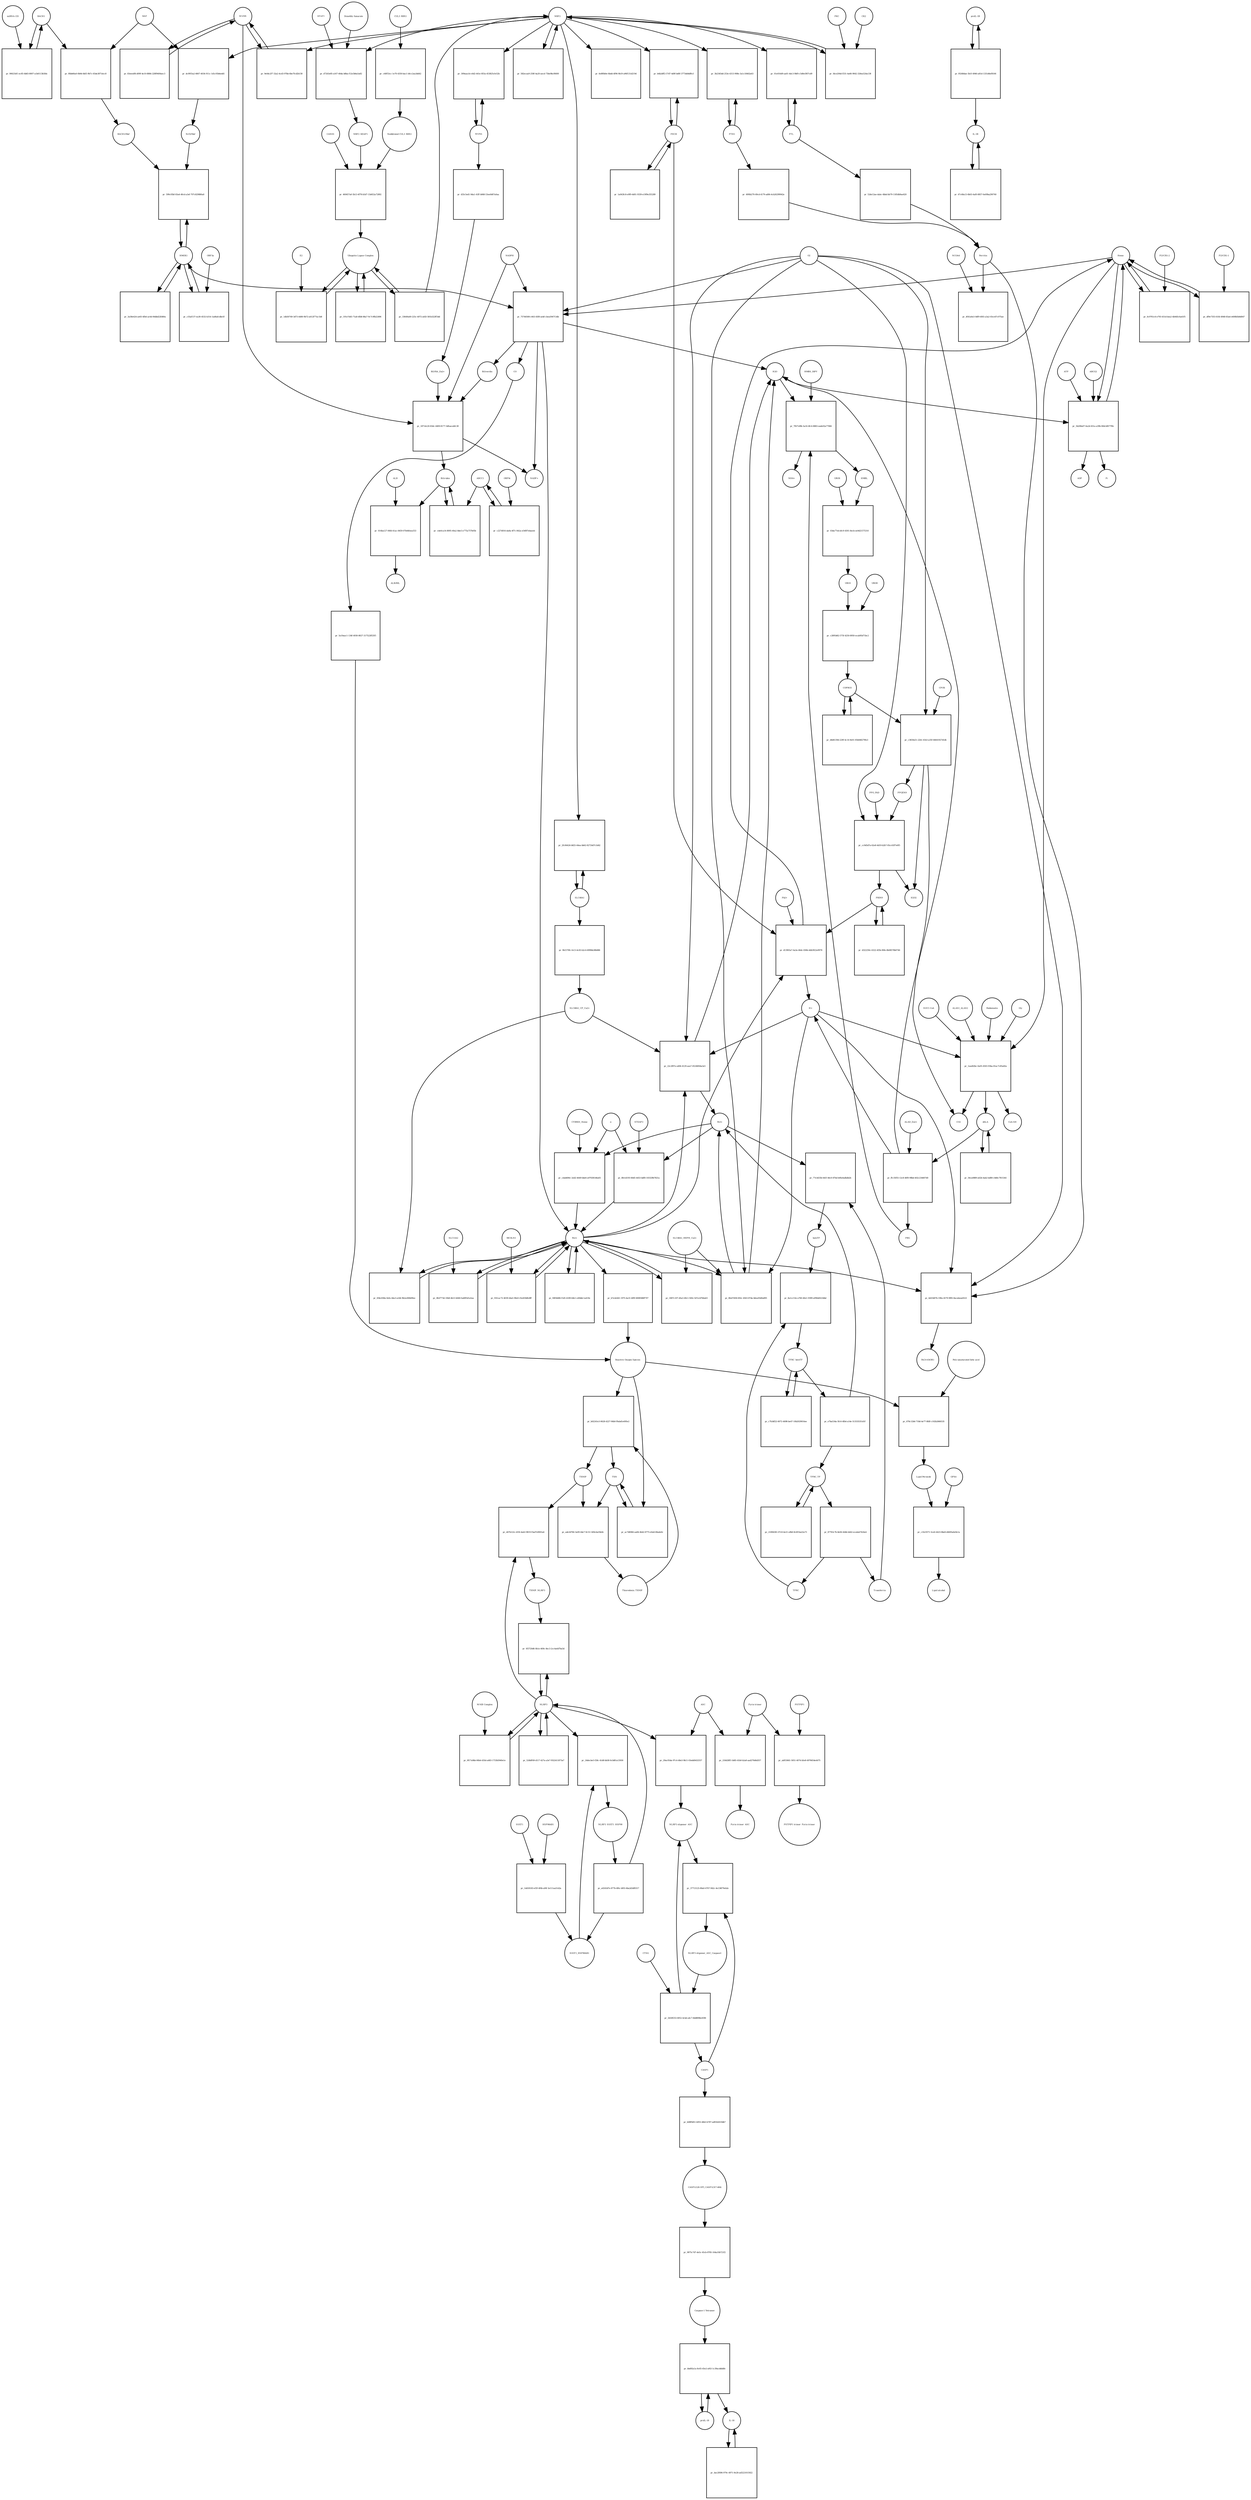 strict digraph  {
Heme [annotation="urn_miriam_obo.chebi_CHEBI%3A30413", bipartite=0, cls="simple chemical", fontsize=4, label=Heme, shape=circle];
"pr_75746508-c663-45f8-aebf-cbea594713db" [annotation="", bipartite=1, cls=process, fontsize=4, label="pr_75746508-c663-45f8-aebf-cbea594713db", shape=square];
Biliverdin [annotation="urn_miriam_obo.chebi_CHEBI%3A17033", bipartite=0, cls="simple chemical", fontsize=4, label=Biliverdin, shape=circle];
HMOX1 [annotation="", bipartite=0, cls=macromolecule, fontsize=4, label=HMOX1, shape=circle];
O2 [annotation="urn_miriam_obo.chebi_CHEBI%3A15379", bipartite=0, cls="simple chemical", fontsize=4, label=O2, shape=circle];
NADPH [annotation="urn_miriam_obo.chebi_CHEBI%3A16474", bipartite=0, cls="simple chemical", fontsize=4, label=NADPH, shape=circle];
H2O [annotation="urn_miriam_obo.chebi_CHEBI%3A15377", bipartite=0, cls="simple chemical", fontsize=4, label=H2O, shape=circle];
"Fe2+" [annotation="urn_miriam_obo.chebi_CHEBI%3A29033", bipartite=0, cls="simple chemical", fontsize=4, label="Fe2+", shape=circle];
"NADP+" [annotation="urn_miriam_obo.chebi_CHEBI%3A18009", bipartite=0, cls="simple chemical", fontsize=4, label="NADP+", shape=circle];
CO [annotation="urn_miriam_obo.chebi_CHEBI%3A17245", bipartite=0, cls="simple chemical", fontsize=4, label=CO, shape=circle];
"pr_0c9761c6-e793-451d-bea2-4b9d5c6a41f5" [annotation="", bipartite=1, cls=process, fontsize=4, label="pr_0c9761c6-e793-451d-bea2-4b9d5c6a41f5", shape=square];
"FLVCR1-2" [annotation=urn_miriam_uniprot_Q9Y5Y0, bipartite=0, cls=macromolecule, fontsize=4, label="FLVCR1-2", shape=circle];
"pr_1871dc20-83dc-4409-8177-5dfaacabfc38" [annotation="", bipartite=1, cls=process, fontsize=4, label="pr_1871dc20-83dc-4409-8177-5dfaacabfc38", shape=square];
Bilirubin [annotation="urn_miriam_obo.chebi_CHEBI%3A16990", bipartite=0, cls="simple chemical", fontsize=4, label=Bilirubin, shape=circle];
BLVRB [annotation=urn_miriam_uniprot_P30043, bipartite=0, cls=macromolecule, fontsize=4, label=BLVRB, shape=circle];
"BLVRA_Zn2+" [annotation="urn_miriam_obo.chebi_CHEBI%3A29805|urn_miriam_uniprot_P53004", bipartite=0, cls=complex, fontsize=4, label="BLVRA_Zn2+", shape=circle];
"pr_cde0ca14-8095-40a2-8de5-e775a757b05b" [annotation="", bipartite=1, cls=process, fontsize=4, label="pr_cde0ca14-8095-40a2-8de5-e775a757b05b", shape=square];
ABCC1 [annotation="", bipartite=0, cls=macromolecule, fontsize=4, label=ABCC1, shape=circle];
"pr_014ba127-06fd-41ac-8459-07b44feea553" [annotation="", bipartite=1, cls=process, fontsize=4, label="pr_014ba127-06fd-41ac-8459-07b44feea553", shape=square];
ALB [annotation=urn_miriam_uniprot_P02768, bipartite=0, cls=macromolecule, fontsize=4, label=ALB, shape=circle];
"ALB/BIL" [annotation="urn_miriam_uniprot_P02768|urn_miriam_obo.chebi_CHEBI%3A16990", bipartite=0, cls=complex, fontsize=4, label="ALB/BIL", shape=circle];
NRF2 [annotation="", bipartite=0, cls=macromolecule, fontsize=4, label=NRF2, shape=circle];
"pr_dc0955a2-6667-4034-911c-1d1c93b4edd1" [annotation="", bipartite=1, cls=process, fontsize=4, label="pr_dc0955a2-6667-4034-911c-1d1c93b4edd1", shape=square];
MAF [annotation=urn_miriam_uniprot_O75444, bipartite=0, cls=macromolecule, fontsize=4, label=MAF, shape=circle];
"Nrf2/Maf" [annotation="", bipartite=0, cls=complex, fontsize=4, label="Nrf2/Maf", shape=circle];
"pr_f6bb66a0-0b9d-4bf3-9b7c-65de3871dcc8" [annotation="", bipartite=1, cls=process, fontsize=4, label="pr_f6bb66a0-0b9d-4bf3-9b7c-65de3871dcc8", shape=square];
BACH1 [annotation=urn_miriam_uniprot_O14867, bipartite=0, cls=macromolecule, fontsize=4, label=BACH1, shape=circle];
"BACH1/Maf" [annotation="", bipartite=0, cls=complex, fontsize=4, label="BACH1/Maf", shape=circle];
"pr_90621bf1-ec85-4b83-8007-a1b0113b5fdc" [annotation="", bipartite=1, cls=process, fontsize=4, label="pr_90621bf1-ec85-4b83-8007-a1b0113b5fdc", shape=square];
"miRNA-155" [annotation=urn_miriam_ncbigene_406947, bipartite=0, cls="nucleic acid feature", fontsize=4, label="miRNA-155", shape=circle];
"pr_599c05bf-83a4-40cd-a3ef-707c829880a8" [annotation="", bipartite=1, cls=process, fontsize=4, label="pr_599c05bf-83a4-40cd-a3ef-707c829880a8", shape=square];
PRIN9 [annotation="urn_miriam_obo.chebi_CHEBI%3A15430", bipartite=0, cls="simple chemical", fontsize=4, label=PRIN9, shape=circle];
"pr_d13903a7-4a3a-46dc-836b-4db3922e9978" [annotation="", bipartite=1, cls=process, fontsize=4, label="pr_d13903a7-4a3a-46dc-836b-4db3922e9978", shape=square];
FECH [annotation=urn_miriam_uniprot_P22830, bipartite=0, cls=macromolecule, fontsize=4, label=FECH, shape=circle];
"Pb2+" [annotation="urn_miriam_obo.chebi_CHEBI%3A27889", bipartite=0, cls="simple chemical", fontsize=4, label="Pb2+", shape=circle];
"H+" [annotation="urn_miriam_obo.chebi_CHEBI%3A15378", bipartite=0, cls="simple chemical", fontsize=4, label="H+", shape=circle];
"SUCC-CoA" [annotation="urn_miriam_obo.chebi_CHEBI%3A57292", bipartite=0, cls="simple chemical", fontsize=4, label="SUCC-CoA", shape=circle];
"pr_1ead42bc-0a05-4503-93ba-81ac7c85a82a" [annotation="", bipartite=1, cls=process, fontsize=4, label="pr_1ead42bc-0a05-4503-93ba-81ac7c85a82a", shape=square];
dALA [annotation="urn_miriam_obo.chebi_CHEBI%3A356416", bipartite=0, cls="simple chemical", fontsize=4, label=dALA, shape=circle];
ALAS1_ALAS2 [annotation="urn_miriam_uniprot_P13196|urn_miriam_uniprot_P22557", bipartite=0, cls=complex, fontsize=4, label=ALAS1_ALAS2, shape=circle];
Panhematin [annotation="urn_miriam_obo.chebi_CHEBI%3A50385", bipartite=0, cls="simple chemical", fontsize=4, label=Panhematin, shape=circle];
Gly [annotation="urn_miriam_obo.chebi_CHEBI%3A57305", bipartite=0, cls="simple chemical", fontsize=4, label=Gly, shape=circle];
"CoA-SH" [annotation="urn_miriam_obo.chebi_CHEBI%3A15346", bipartite=0, cls="simple chemical", fontsize=4, label="CoA-SH", shape=circle];
CO2 [annotation="urn_miriam_obo.chebi_CHEBI%3A16526", bipartite=0, cls="simple chemical", fontsize=4, label=CO2, shape=circle];
"pr_d7243e85-a167-40da-b8ba-f12e3b6a5a82" [annotation="", bipartite=1, cls=process, fontsize=4, label="pr_d7243e85-a167-40da-b8ba-f12e3b6a5a82", shape=square];
KEAP1 [annotation=urn_miriam_uniprot_Q14145, bipartite=0, cls=macromolecule, fontsize=4, label=KEAP1, shape=circle];
NRF2_KEAP1 [annotation="urn_miriam_uniprot_Q14145|urn_miriam_uniprot_Q16236", bipartite=0, cls=complex, fontsize=4, label=NRF2_KEAP1, shape=circle];
"Dimethly fumarate" [annotation="urn_miriam_obo.chebi_CHEBI%3A76004", bipartite=0, cls="simple chemical", fontsize=4, label="Dimethly fumarate", shape=circle];
"Ubiquitin Ligase Complex" [annotation="urn_miriam_uniprot_Q14145|urn_miriam_uniprot_Q15843|urn_miriam_uniprot_Q13618|urn_miriam_uniprot_P62877|urn_miriam_uniprot_Q16236|urn_miriam_uniprot_P0CG48|urn_miriam_pubmed_19940261|urn_miriam_interpro_IPR000608", bipartite=0, cls=complex, fontsize=4, label="Ubiquitin Ligase Complex", shape=circle];
"pr_191e7d45-71a8-4fb8-86a7-9c7c9fb22496" [annotation="", bipartite=1, cls=process, fontsize=4, label="pr_191e7d45-71a8-4fb8-86a7-9c7c9fb22496", shape=square];
"pr_ffc35f55-12c8-40f0-98bd-402c234607d0" [annotation="", bipartite=1, cls=process, fontsize=4, label="pr_ffc35f55-12c8-40f0-98bd-402c234607d0", shape=square];
PBG [annotation="urn_miriam_obo.chebi_CHEBI%3A58126", bipartite=0, cls="simple chemical", fontsize=4, label=PBG, shape=circle];
"ALAD_Zn2+" [annotation="urn_miriam_uniprot_P13716|urn_miriam_obo.chebi_CHEBI%3A29105", bipartite=0, cls=complex, fontsize=4, label="ALAD_Zn2+", shape=circle];
"pr_7fb71d9b-5a16-4fc4-8883-eade02a77066" [annotation="", bipartite=1, cls=process, fontsize=4, label="pr_7fb71d9b-5a16-4fc4-8883-eade02a77066", shape=square];
HMBL [annotation="urn_miriam_obo.chebi_CHEBI%3A57845", bipartite=0, cls="simple chemical", fontsize=4, label=HMBL, shape=circle];
HMBS_DIPY [annotation="urn_miriam_obo.chebi_CHEBI%3A36319|urn_miriam_uniprot_P08397", bipartite=0, cls=complex, fontsize=4, label=HMBS_DIPY, shape=circle];
"NH4+" [annotation="urn_miriam_obo.chebi_CHEBI%3A28938", bipartite=0, cls="simple chemical", fontsize=4, label="NH4+", shape=circle];
"pr_03da77eb-bfc9-4301-8ecb-ee9d21575310" [annotation="", bipartite=1, cls=process, fontsize=4, label="pr_03da77eb-bfc9-4301-8ecb-ee9d21575310", shape=square];
URO3 [annotation="urn_miriam_obo.chebi_CHEBI%3A15437", bipartite=0, cls="simple chemical", fontsize=4, label=URO3, shape=circle];
UROS [annotation=urn_miriam_uniprot_P10746, bipartite=0, cls=macromolecule, fontsize=4, label=UROS, shape=circle];
"pr_c2895d62-575f-4250-8950-ecab95d71bc2" [annotation="", bipartite=1, cls=process, fontsize=4, label="pr_c2895d62-575f-4250-8950-ecab95d71bc2", shape=square];
COPRO3 [annotation="urn_miriam_obo.chebi_CHEBI%3A15439", bipartite=0, cls="simple chemical", fontsize=4, label=COPRO3, shape=circle];
UROD [annotation=urn_miriam_uniprot_P06132, bipartite=0, cls=macromolecule, fontsize=4, label=UROD, shape=circle];
"pr_c3659a51-22b1-41b3-a35f-64641927d1db" [annotation="", bipartite=1, cls=process, fontsize=4, label="pr_c3659a51-22b1-41b3-a35f-64641927d1db", shape=square];
PPGEN9 [annotation="urn_miriam_obo.chebi_CHEBI%3A15435", bipartite=0, cls="simple chemical", fontsize=4, label=PPGEN9, shape=circle];
CPOX [annotation=urn_miriam_uniprot_P36551, bipartite=0, cls=macromolecule, fontsize=4, label=CPOX, shape=circle];
H2O2 [annotation="urn_miriam_obo.chebi_CHEBI%3A16240", bipartite=0, cls="simple chemical", fontsize=4, label=H2O2, shape=circle];
"pr_cc9d5d7a-62e8-4d19-b2b7-05cc63f7e0f5" [annotation="", bipartite=1, cls=process, fontsize=4, label="pr_cc9d5d7a-62e8-4d19-b2b7-05cc63f7e0f5", shape=square];
PPO_FAD [annotation="urn_miriam_obo.chebi_CHEBI%3A16238|urn_miriam_uniprot_P50336", bipartite=0, cls=complex, fontsize=4, label=PPO_FAD, shape=circle];
"pr_582ecaa9-258f-4a20-aecd-73be9bcf6600" [annotation="", bipartite=1, cls=process, fontsize=4, label="pr_582ecaa9-258f-4a20-aecd-73be9bcf6600", shape=square];
"pr_56ca0889-a62b-4ab2-bd80-c8d6c7815341" [annotation="", bipartite=1, cls="uncertain process", fontsize=4, label="pr_56ca0889-a62b-4ab2-bd80-c8d6c7815341", shape=square];
"pr_d4d6139d-229f-4c14-9e01-05b648279fe3" [annotation="", bipartite=1, cls="uncertain process", fontsize=4, label="pr_d4d6139d-229f-4c14-9e01-05b648279fe3", shape=square];
"pr_d322250c-6322-4f3b-90fe-8b08578b0746" [annotation="", bipartite=1, cls="uncertain process", fontsize=4, label="pr_d322250c-6322-4f3b-90fe-8b08578b0746", shape=square];
"Poly-unsaturated fatty acid" [annotation="urn_miriam_obo.chebi_CHEBI%3A26208", bipartite=0, cls="simple chemical", fontsize=4, label="Poly-unsaturated fatty acid", shape=circle];
"pr_678c12b6-718d-4e77-8fdf-c102b2666535" [annotation="", bipartite=1, cls=process, fontsize=4, label="pr_678c12b6-718d-4e77-8fdf-c102b2666535", shape=square];
"Lipid Peroxide" [annotation="urn_miriam_obo.chebi_CHEBI%3A61051", bipartite=0, cls="simple chemical", fontsize=4, label="Lipid Peroxide", shape=circle];
"Reactive Oxygen Species" [annotation="urn_miriam_obo.chebi_CHEBI%3A26523", bipartite=0, cls="simple chemical", fontsize=4, label="Reactive Oxygen Species", shape=circle];
"pr_4d25487b-190a-4579-9f85-8acabeae6521" [annotation="", bipartite=1, cls=process, fontsize=4, label="pr_4d25487b-190a-4579-9f85-8acabeae6521", shape=square];
"Fe(3+)O(OH)" [annotation="urn_miriam_obo.chebi_CHEBI%3A78619", bipartite=0, cls="simple chemical", fontsize=4, label="Fe(3+)O(OH)", shape=circle];
Ferritin [annotation=urn_miriam_uniprot_P02794, bipartite=0, cls=complex, fontsize=4, label=Ferritin, shape=circle];
"pr_83bc658a-0efa-44a3-a244-9b2a206b09ee" [annotation="", bipartite=1, cls=process, fontsize=4, label="pr_83bc658a-0efa-44a3-a244-9b2a206b09ee", shape=square];
"SLC40A1_CP_Cu2+" [annotation="urn_miriam_uniprot_P00450|urn_miriam_uniprot_Q9NP59|urn_miriam_obo.chebi_CHEBI%3A29036", bipartite=0, cls=complex, fontsize=4, label="SLC40A1_CP_Cu2+", shape=circle];
"pr_22c2f87e-ed04-4129-aea7-65246f44a3e5" [annotation="", bipartite=1, cls=process, fontsize=4, label="pr_22c2f87e-ed04-4129-aea7-65246f44a3e5", shape=square];
"Fe3+" [annotation="urn_miriam_obo.chebi_CHEBI%3A29034", bipartite=0, cls="simple chemical", fontsize=4, label="Fe3+", shape=circle];
SLC40A1 [annotation=urn_miriam_ncbigene_30061, bipartite=0, cls="nucleic acid feature", fontsize=4, label=SLC40A1, shape=circle];
"pr_2fc84424-b825-44ea-bb62-82724d7c5d42" [annotation="", bipartite=1, cls=process, fontsize=4, label="pr_2fc84424-b825-44ea-bb62-82724d7c5d42", shape=square];
FTH1 [annotation=urn_miriam_ncbigene_2495, bipartite=0, cls="nucleic acid feature", fontsize=4, label=FTH1, shape=circle];
"pr_3b2345dd-253e-4313-908e-3a1c18462a63" [annotation="", bipartite=1, cls=process, fontsize=4, label="pr_3b2345dd-253e-4313-908e-3a1c18462a63", shape=square];
FTL [annotation=urn_miriam_ncbigene_2512, bipartite=0, cls="nucleic acid feature", fontsize=4, label=FTL, shape=circle];
"pr_01e016d9-aa01-4dc3-9bf0-c5d0e5f67cd9" [annotation="", bipartite=1, cls=process, fontsize=4, label="pr_01e016d9-aa01-4dc3-9bf0-c5d0e5f67cd9", shape=square];
"pr_49f4b270-69cd-4179-ad84-4cb26299942e" [annotation="", bipartite=1, cls=process, fontsize=4, label="pr_49f4b270-69cd-4179-ad84-4cb26299942e", shape=square];
"pr_52de12ae-dabc-4bbd-bb79-1185db9ae620" [annotation="", bipartite=1, cls=process, fontsize=4, label="pr_52de12ae-dabc-4bbd-bb79-1185db9ae620", shape=square];
"pr_b4b2dff2-57d7-4d9f-bd0f-3773dd4dffe3" [annotation="", bipartite=1, cls=process, fontsize=4, label="pr_b4b2dff2-57d7-4d9f-bd0f-3773dd4dffe3", shape=square];
"pr_1a043fc8-e9f9-4d01-9339-e19f9e355289" [annotation="", bipartite=1, cls=process, fontsize=4, label="pr_1a043fc8-e9f9-4d01-9339-e19f9e355289", shape=square];
"pr_3a58e424-ae83-4fb4-ac6d-06dbd22fd60a" [annotation="", bipartite=1, cls=process, fontsize=4, label="pr_3a58e424-ae83-4fb4-ac6d-06dbd22fd60a", shape=square];
BLVRA [annotation=urn_miriam_ncbigene_644, bipartite=0, cls="nucleic acid feature", fontsize=4, label=BLVRA, shape=circle];
"pr_309aaa1d-c6d2-441e-855a-453825cfe52b" [annotation="", bipartite=1, cls=process, fontsize=4, label="pr_309aaa1d-c6d2-441e-855a-453825cfe52b", shape=square];
"pr_9e0dc2f7-32a2-4cd3-97bb-6be7fcd2b158" [annotation="", bipartite=1, cls=process, fontsize=4, label="pr_9e0dc2f7-32a2-4cd3-97bb-6be7fcd2b158", shape=square];
"pr_83eeedf4-d09f-4e10-8884-228f9400aec3" [annotation="", bipartite=1, cls=process, fontsize=4, label="pr_83eeedf4-d09f-4e10-8884-228f9400aec3", shape=square];
"pr_d33c5ed1-9da1-41ff-b848-53ee0d67a0aa" [annotation="", bipartite=1, cls=process, fontsize=4, label="pr_d33c5ed1-9da1-41ff-b848-53ee0d67a0aa", shape=square];
"pr_9b1570fc-fe13-4c83-b2c4-6f89bb38b886" [annotation="", bipartite=1, cls=process, fontsize=4, label="pr_9b1570fc-fe13-4c83-b2c4-6f89bb38b886", shape=square];
"pr_4f41a6e3-0df9-4f45-a3a2-03ce47c075ae" [annotation="", bipartite=1, cls=process, fontsize=4, label="pr_4f41a6e3-0df9-4f45-a3a2-03ce47c075ae", shape=square];
NCOA4 [annotation=urn_miriam_uniprot_Q13772, bipartite=0, cls=macromolecule, fontsize=4, label=NCOA4, shape=circle];
"pr_cdab606c-2ed2-4649-bbe6-a97638146a65" [annotation="", bipartite=1, cls=process, fontsize=4, label="pr_cdab606c-2ed2-4649-bbe6-a97638146a65", shape=square];
CYBRD1_Heme [annotation="urn_miriam_uniprot_Q53TN4|urn_miriam_obo.chebi_CHEBI%3A30413", bipartite=0, cls=complex, fontsize=4, label=CYBRD1_Heme, shape=circle];
"e-" [annotation="urn_miriam_obo.chebi_CHEBI%3A10545", bipartite=0, cls="simple chemical", fontsize=4, label="e-", shape=circle];
"pr_8fef773d-33b8-4b13-b040-fad0f5d1a5aa" [annotation="", bipartite=1, cls=process, fontsize=4, label="pr_8fef773d-33b8-4b13-b040-fad0f5d1a5aa", shape=square];
SLC11A2 [annotation=urn_miriam_uniprot_P49281, bipartite=0, cls=macromolecule, fontsize=4, label=SLC11A2, shape=circle];
"pr_c16c9371-5ce6-4423-8be8-d4605a6e9e1a" [annotation="", bipartite=1, cls=process, fontsize=4, label="pr_c16c9371-5ce6-4423-8be8-d4605a6e9e1a", shape=square];
"Lipid alcohol" [annotation="urn_miriam_obo.chebi_CHEBI%3A24026", bipartite=0, cls="simple chemical", fontsize=4, label="Lipid alcohol", shape=circle];
GPX4 [annotation=urn_miriam_uniprot_P36969, bipartite=0, cls=macromolecule, fontsize=4, label=GPX4, shape=circle];
"pr_c55af137-ea30-4532-b314-1ad6afcdbe5f" [annotation="", bipartite=1, cls=process, fontsize=4, label="pr_c55af137-ea30-4532-b314-1ad6afcdbe5f", shape=square];
ORF3a [annotation="urn_miriam_uniprot_P0DTC3|urn_miriam_taxonomy_2697049", bipartite=0, cls=macromolecule, fontsize=4, label=ORF3a, shape=circle];
"pr_b7a3e0d1-1975-4a31-bf9f-6008586ff707" [annotation="", bipartite=1, cls=process, fontsize=4, label="pr_b7a3e0d1-1975-4a31-bf9f-6008586ff707", shape=square];
"pr_c227d016-da8a-4f7c-842a-e54f87ebaeeb" [annotation="", bipartite=1, cls=process, fontsize=4, label="pr_c227d016-da8a-4f7c-842a-e54f87ebaeeb", shape=square];
ORF9c [annotation=urn_miriam_taxonomy_2697049, bipartite=0, cls=macromolecule, fontsize=4, label=ORF9c, shape=circle];
CUL3_RBX1 [annotation="urn_miriam_uniprot_Q13618|urn_miriam_uniprot_P62877", bipartite=0, cls=complex, fontsize=4, label=CUL3_RBX1, shape=circle];
"pr_c40f53cc-1e70-4350-bac1-bfcc2aa3dd42" [annotation="", bipartite=1, cls=process, fontsize=4, label="pr_c40f53cc-1e70-4350-bac1-bfcc2aa3dd42", shape=square];
"Neddylated CUL3_RBX1" [annotation="urn_miriam_uniprot_Q15843|urn_miriam_uniprot_Q13618|urn_miriam_uniprot_P62877", bipartite=0, cls=complex, fontsize=4, label="Neddylated CUL3_RBX1", shape=circle];
"pr_6e8f6b0e-6bdd-4f96-9b19-a96f131d219d" [annotation="", bipartite=1, cls=process, fontsize=4, label="pr_6e8f6b0e-6bdd-4f96-9b19-a96f131d219d", shape=square];
"pr_460457a0-5b13-4f78-b5d7-15d452a72892" [annotation="", bipartite=1, cls=process, fontsize=4, label="pr_460457a0-5b13-4f78-b5d7-15d452a72892", shape=square];
CAND1 [annotation=urn_miriam_uniprot_Q86VP6, bipartite=0, cls=macromolecule, fontsize=4, label=CAND1, shape=circle];
E2 [annotation=urn_miriam_interpro_IPR000608, bipartite=0, cls=macromolecule, fontsize=4, label=E2, shape=circle];
"pr_1db50749-3d73-4480-9b72-a612f77ac1b8" [annotation="", bipartite=1, cls=process, fontsize=4, label="pr_1db50749-3d73-4480-9b72-a612f77ac1b8", shape=square];
"pr_fdce204d-f331-4a66-9042-326ea524a138" [annotation="", bipartite=1, cls=process, fontsize=4, label="pr_fdce204d-f331-4a66-9042-326ea524a138", shape=square];
PKC [annotation="urn_miriam_pubmed_12198130|urn_miriam_interpro_IPR012233", bipartite=0, cls=macromolecule, fontsize=4, label=PKC, shape=circle];
CK2 [annotation="", bipartite=0, cls=macromolecule, fontsize=4, label=CK2, shape=circle];
"pr_df9e7355-61fd-4948-83a4-e608b5b8d047" [annotation="", bipartite=1, cls=process, fontsize=4, label="pr_df9e7355-61fd-4948-83a4-e608b5b8d047", shape=square];
"FLVCR1-1" [annotation=urn_miriam_uniprot_Q9Y5Y0, bipartite=0, cls=macromolecule, fontsize=4, label="FLVCR1-1", shape=circle];
"pr_5b208a07-6a2d-451a-a39b-064cbf677f8c" [annotation="", bipartite=1, cls=process, fontsize=4, label="pr_5b208a07-6a2d-451a-a39b-064cbf677f8c", shape=square];
ABCG2 [annotation=urn_miriam_uniprot_Q9UNQ0, bipartite=0, cls="macromolecule multimer", fontsize=4, label=ABCG2, shape=circle];
ATP [annotation="urn_miriam_obo.chebi_CHEBI%3A30616", bipartite=0, cls="simple chemical", fontsize=4, label=ATP, shape=circle];
Pi [annotation="urn_miriam_obo.chebi_CHEBI%3A18367", bipartite=0, cls="simple chemical", fontsize=4, label=Pi, shape=circle];
ADP [annotation="urn_miriam_obo.chebi_CHEBI%3A456216", bipartite=0, cls="simple chemical", fontsize=4, label=ADP, shape=circle];
"pr_1807c107-d5a3-49c1-92fe-547a1d7b6a63" [annotation="", bipartite=1, cls=process, fontsize=4, label="pr_1807c107-d5a3-49c1-92fe-547a1d7b6a63", shape=square];
"SLC40A1_HEPH_Cu2+" [annotation="urn_miriam_uniprot_Q9BQS7|urn_miriam_uniprot_Q9NP59|urn_miriam_obo.chebi_CHEBI%3A28694", bipartite=0, cls=complex, fontsize=4, label="SLC40A1_HEPH_Cu2+", shape=circle];
"pr_8fa07d58-692c-4563-87da-b6ea93d0a895" [annotation="", bipartite=1, cls=process, fontsize=4, label="pr_8fa07d58-692c-4563-87da-b6ea93d0a895", shape=square];
"pr_77e3d33b-0d1f-46c0-87bd-b0fa0adbdb2b" [annotation="", bipartite=1, cls=process, fontsize=4, label="pr_77e3d33b-0d1f-46c0-87bd-b0fa0adbdb2b", shape=square];
Transferrin [annotation=urn_miriam_uniprot_P02787, bipartite=0, cls=macromolecule, fontsize=4, label=Transferrin, shape=circle];
holoTF [annotation="urn_miriam_uniprot_P02787|urn_miriam_obo.chebi_CHEBI%3A29034", bipartite=0, cls=complex, fontsize=4, label=holoTF, shape=circle];
TFRC [annotation=urn_miriam_uniprot_P02786, bipartite=0, cls="macromolecule multimer", fontsize=4, label=TFRC, shape=circle];
"pr_8a1cc53e-a760-40e1-9399-af90dd523dbd" [annotation="", bipartite=1, cls=process, fontsize=4, label="pr_8a1cc53e-a760-40e1-9399-af90dd523dbd", shape=square];
TFRC_holoTF [annotation="urn_miriam_uniprot_P02787|urn_miriam_obo.chebi_CHEBI%3A29034|urn_miriam_uniprot_P02786", bipartite=0, cls=complex, fontsize=4, label=TFRC_holoTF, shape=circle];
"pr_c7b3df22-6072-4698-be47-10b2029016ee" [annotation="", bipartite=1, cls=process, fontsize=4, label="pr_c7b3df22-6072-4698-be47-10b2029016ee", shape=square];
"pr_e7ba534a-5fc6-4fb4-a14e-513535351d1f" [annotation="", bipartite=1, cls=process, fontsize=4, label="pr_e7ba534a-5fc6-4fb4-a14e-513535351d1f", shape=square];
TFRC_TF [annotation="urn_miriam_uniprot_P02787|urn_miriam_uniprot_P02786", bipartite=0, cls=complex, fontsize=4, label=TFRC_TF, shape=circle];
"pr_8fe1d193-60d5-4453-bdf8-103329b7821a" [annotation="", bipartite=1, cls=process, fontsize=4, label="pr_8fe1d193-60d5-4453-bdf8-103329b7821a", shape=square];
STEAP3 [annotation=urn_miriam_uniprot_Q658P3, bipartite=0, cls=macromolecule, fontsize=4, label=STEAP3, shape=circle];
"pr_91fcac72-4039-44a5-90e0-25e459dfe8ff" [annotation="", bipartite=1, cls=process, fontsize=4, label="pr_91fcac72-4039-44a5-90e0-25e459dfe8ff", shape=square];
MCOLN1 [annotation=urn_miriam_uniprot_Q9GZU1, bipartite=0, cls=macromolecule, fontsize=4, label=MCOLN1, shape=circle];
"pr_f4f04486-f1d5-4189-b9e1-e49ddc1a419e" [annotation="", bipartite=1, cls=process, fontsize=4, label="pr_f4f04486-f1d5-4189-b9e1-e49ddc1a419e", shape=square];
"pr_21894381-07c8-4e21-a9b0-8c6f1ba22a73" [annotation="", bipartite=1, cls=process, fontsize=4, label="pr_21894381-07c8-4e21-a9b0-8c6f1ba22a73", shape=square];
"pr_87763c7b-bb36-444b-b442-eca4ab7424e4" [annotation="", bipartite=1, cls=process, fontsize=4, label="pr_87763c7b-bb36-444b-b442-eca4ab7424e4", shape=square];
"pr_33649a49-225c-4072-afd3-581b322ff3dd" [annotation="", bipartite=1, cls=process, fontsize=4, label="pr_33649a49-225c-4072-afd3-581b322ff3dd", shape=square];
Thioredoxin_TXNIP [annotation="urn_miriam_uniprot_P10599|urn_miriam_uniprot_Q9H3M7", bipartite=0, cls=complex, fontsize=4, label=Thioredoxin_TXNIP, shape=circle];
"pr_b02241e3-0628-4227-94b0-f9abd1e695e2" [annotation="", bipartite=1, cls=process, fontsize=4, label="pr_b02241e3-0628-4227-94b0-f9abd1e695e2", shape=square];
TXNIP [annotation=urn_miriam_uniprot_Q9H3M7, bipartite=0, cls=macromolecule, fontsize=4, label=TXNIP, shape=circle];
TXN [annotation=urn_miriam_uniprot_P10599, bipartite=0, cls=macromolecule, fontsize=4, label=TXN, shape=circle];
NLRP3 [annotation=urn_miriam_uniprot_Q96P20, bipartite=0, cls=macromolecule, fontsize=4, label=NLRP3, shape=circle];
"pr_9f17a9bb-06b4-435d-a483-1733b5940e1e" [annotation="", bipartite=1, cls=process, fontsize=4, label="pr_9f17a9bb-06b4-435d-a483-1733b5940e1e", shape=square];
"Nf-KB Complex" [annotation="urn_miriam_uniprot_P19838|urn_miriam_uniprot_Q04206|urn_miriam_uniprot_Q00653", bipartite=0, cls=complex, fontsize=4, label="Nf-KB Complex", shape=circle];
"pr_524bff49-d117-427a-a3e7-f022411873a7" [annotation="", bipartite=1, cls=process, fontsize=4, label="pr_524bff49-d117-427a-a3e7-f022411873a7", shape=square];
"pr_ac7d6966-aa84-4b42-8775-e0afc06ade0c" [annotation="", bipartite=1, cls=process, fontsize=4, label="pr_ac7d6966-aa84-4b42-8775-e0afc06ade0c", shape=square];
"pr_ade3d766-3a09-44e7-9c53-14f4cba59e8c" [annotation="", bipartite=1, cls=process, fontsize=4, label="pr_ade3d766-3a09-44e7-9c53-14f4cba59e8c", shape=square];
HSP90AB1 [annotation=urn_miriam_uniprot_P08238, bipartite=0, cls=macromolecule, fontsize=4, label=HSP90AB1, shape=circle];
"pr_1dd18183-ef3f-4f4b-af4f-3e111aa51d2a" [annotation="", bipartite=1, cls=process, fontsize=4, label="pr_1dd18183-ef3f-4f4b-af4f-3e111aa51d2a", shape=square];
SUGT1 [annotation=urn_miriam_uniprot_Q9Y2Z0, bipartite=0, cls=macromolecule, fontsize=4, label=SUGT1, shape=circle];
SUGT1_HSP90AB1 [annotation="urn_miriam_uniprot_P08238|urn_miriam_uniprot_Q9Y2Z0", bipartite=0, cls=complex, fontsize=4, label=SUGT1_HSP90AB1, shape=circle];
"pr_24decbe5-f28c-41d8-bb58-fe3d81a13930" [annotation="", bipartite=1, cls=process, fontsize=4, label="pr_24decbe5-f28c-41d8-bb58-fe3d81a13930", shape=square];
NLRP3_SUGT1_HSP90 [annotation="urn_miriam_uniprot_P08238|urn_miriam_uniprot_Q96P20|urn_miriam_uniprot_Q9Y2Z0", bipartite=0, cls=complex, fontsize=4, label=NLRP3_SUGT1_HSP90, shape=circle];
"pr_d47b122c-d1f4-4ab3-9819-f3ad7e9001a6" [annotation="", bipartite=1, cls=process, fontsize=4, label="pr_d47b122c-d1f4-4ab3-9819-f3ad7e9001a6", shape=square];
TXNIP_NLRP3 [annotation="urn_miriam_uniprot_Q9H3M7|urn_miriam_uniprot_Q96P20", bipartite=0, cls=complex, fontsize=4, label=TXNIP_NLRP3, shape=circle];
"pr_29ac05da-97c4-48e3-9b11-03edd0432557" [annotation="", bipartite=1, cls=process, fontsize=4, label="pr_29ac05da-97c4-48e3-9b11-03edd0432557", shape=square];
ASC [annotation=urn_miriam_uniprot_Q9ULZ3, bipartite=0, cls=macromolecule, fontsize=4, label=ASC, shape=circle];
"NLRP3 oligomer_ASC" [annotation="urn_miriam_uniprot_Q9ULZ3|urn_miriam_obo.chebi_CHEBI%3A36080", bipartite=0, cls=complex, fontsize=4, label="NLRP3 oligomer_ASC", shape=circle];
"pr_37713125-80a0-4767-942c-4e136f70efab" [annotation="", bipartite=1, cls=process, fontsize=4, label="pr_37713125-80a0-4767-942c-4e136f70efab", shape=square];
CASP1 [annotation=urn_miriam_uniprot_P29466, bipartite=0, cls=macromolecule, fontsize=4, label=CASP1, shape=circle];
"NLRP3 oligomer_ASC_Caspase1" [annotation="urn_miriam_uniprot_P29466|urn_miriam_uniprot_Q9ULZ3", bipartite=0, cls=complex, fontsize=4, label="NLRP3 oligomer_ASC_Caspase1", shape=circle];
"pr_218d28f5-5d65-41b0-b2a8-aad270d6d357" [annotation="", bipartite=1, cls=process, fontsize=4, label="pr_218d28f5-5d65-41b0-b2a8-aad270d6d357", shape=square];
"Pyrin trimer" [annotation=urn_miriam_uniprot_O15553, bipartite=0, cls=complex, fontsize=4, label="Pyrin trimer", shape=circle];
"Pyrin trimer_ASC" [annotation="urn_miriam_uniprot_O15553|urn_miriam_uniprot_Q9ULZ3", bipartite=0, cls=complex, fontsize=4, label="Pyrin trimer_ASC", shape=circle];
"pr_abf53661-5051-4074-b5e8-4976654e4475" [annotation="", bipartite=1, cls=process, fontsize=4, label="pr_abf53661-5051-4074-b5e8-4976654e4475", shape=square];
PSTPIP1 [annotation=urn_miriam_uniprot_O43586, bipartite=0, cls="macromolecule multimer", fontsize=4, label=PSTPIP1, shape=circle];
"PSTPIP1 trimer_Pyrin trimer" [annotation="urn_miriam_uniprot_O15553|urn_miriam_uniprot_O43586", bipartite=0, cls=complex, fontsize=4, label="PSTPIP1 trimer_Pyrin trimer", shape=circle];
"pr_2b50f253-6052-4cbd-a4c7-8dd8f88e4596" [annotation="", bipartite=1, cls=process, fontsize=4, label="pr_2b50f253-6052-4cbd-a4c7-8dd8f88e4596", shape=square];
CTSG [annotation=urn_miriam_uniprot_P08311, bipartite=0, cls=macromolecule, fontsize=4, label=CTSG, shape=circle];
"pr_b08f9d51-b955-46b3-b787-ad9342619db7" [annotation="", bipartite=1, cls=process, fontsize=4, label="pr_b08f9d51-b955-46b3-b787-ad9342619db7", shape=square];
"CASP1(120-197)_CASP1(317-404)" [annotation=urn_miriam_uniprot_P29466, bipartite=0, cls=complex, fontsize=4, label="CASP1(120-197)_CASP1(317-404)", shape=circle];
"pr_9875c7d7-de5c-45cb-8785-164a10b721f2" [annotation="", bipartite=1, cls=process, fontsize=4, label="pr_9875c7d7-de5c-45cb-8785-164a10b721f2", shape=square];
"Caspase-1 Tetramer" [annotation=urn_miriam_uniprot_P29466, bipartite=0, cls="complex multimer", fontsize=4, label="Caspase-1 Tetramer", shape=circle];
"proIL-1B" [annotation=urn_miriam_uniprot_P01584, bipartite=0, cls=macromolecule, fontsize=4, label="proIL-1B", shape=circle];
"pr_f0248dae-5b1f-4946-a81d-1331d6ef8166" [annotation="", bipartite=1, cls=process, fontsize=4, label="pr_f0248dae-5b1f-4946-a81d-1331d6ef8166", shape=square];
"IL-1B" [annotation=urn_miriam_uniprot_P01584, bipartite=0, cls=macromolecule, fontsize=4, label="IL-1B", shape=circle];
"pr_47c48a13-6b03-4af0-8857-6e09ba290740" [annotation="", bipartite=1, cls="omitted process", fontsize=4, label="pr_47c48a13-6b03-4af0-8857-6e09ba290740", shape=square];
"pr_0f3720d6-0b1e-469c-8ec3-2cc4a6d7ba5d" [annotation="", bipartite=1, cls=process, fontsize=4, label="pr_0f3720d6-0b1e-469c-8ec3-2cc4a6d7ba5d", shape=square];
"proIL-18" [annotation=urn_miriam_uniprot_Q14116, bipartite=0, cls=macromolecule, fontsize=4, label="proIL-18", shape=circle];
"pr_bbd92a1a-8c65-45e2-af43-1c39acddddfe" [annotation="", bipartite=1, cls=process, fontsize=4, label="pr_bbd92a1a-8c65-45e2-af43-1c39acddddfe", shape=square];
"IL-18" [annotation=urn_miriam_uniprot_Q14116, bipartite=0, cls=macromolecule, fontsize=4, label="IL-18", shape=circle];
"pr_dac2f696-979c-4971-9e28-ad3221015922" [annotation="", bipartite=1, cls="omitted process", fontsize=4, label="pr_dac2f696-979c-4971-9e28-ad3221015922", shape=square];
"pr_5a10aac1-134f-4930-8027-317522ff25f5" [annotation="", bipartite=1, cls=process, fontsize=4, label="pr_5a10aac1-134f-4930-8027-317522ff25f5", shape=square];
"pr_a0243d7e-877b-4f6c-bf03-4ba2d3df0317" [annotation="", bipartite=1, cls=process, fontsize=4, label="pr_a0243d7e-877b-4f6c-bf03-4ba2d3df0317", shape=square];
Heme -> "pr_75746508-c663-45f8-aebf-cbea594713db"  [annotation="", interaction_type=consumption];
Heme -> "pr_0c9761c6-e793-451d-bea2-4b9d5c6a41f5"  [annotation="", interaction_type=consumption];
Heme -> "pr_1ead42bc-0a05-4503-93ba-81ac7c85a82a"  [annotation=urn_miriam_pubmed_25446301, interaction_type=inhibition];
Heme -> "pr_df9e7355-61fd-4948-83a4-e608b5b8d047"  [annotation="", interaction_type=consumption];
Heme -> "pr_5b208a07-6a2d-451a-a39b-064cbf677f8c"  [annotation="", interaction_type=consumption];
"pr_75746508-c663-45f8-aebf-cbea594713db" -> Biliverdin  [annotation="", interaction_type=production];
"pr_75746508-c663-45f8-aebf-cbea594713db" -> H2O  [annotation="", interaction_type=production];
"pr_75746508-c663-45f8-aebf-cbea594713db" -> "Fe2+"  [annotation="", interaction_type=production];
"pr_75746508-c663-45f8-aebf-cbea594713db" -> "NADP+"  [annotation="", interaction_type=production];
"pr_75746508-c663-45f8-aebf-cbea594713db" -> CO  [annotation="", interaction_type=production];
Biliverdin -> "pr_1871dc20-83dc-4409-8177-5dfaacabfc38"  [annotation="", interaction_type=consumption];
HMOX1 -> "pr_75746508-c663-45f8-aebf-cbea594713db"  [annotation="", interaction_type=catalysis];
HMOX1 -> "pr_599c05bf-83a4-40cd-a3ef-707c829880a8"  [annotation="", interaction_type=consumption];
HMOX1 -> "pr_3a58e424-ae83-4fb4-ac6d-06dbd22fd60a"  [annotation="", interaction_type=consumption];
HMOX1 -> "pr_c55af137-ea30-4532-b314-1ad6afcdbe5f"  [annotation="", interaction_type=consumption];
O2 -> "pr_75746508-c663-45f8-aebf-cbea594713db"  [annotation="", interaction_type=consumption];
O2 -> "pr_c3659a51-22b1-41b3-a35f-64641927d1db"  [annotation="", interaction_type=consumption];
O2 -> "pr_cc9d5d7a-62e8-4d19-b2b7-05cc63f7e0f5"  [annotation="", interaction_type=consumption];
O2 -> "pr_4d25487b-190a-4579-9f85-8acabeae6521"  [annotation="", interaction_type=consumption];
O2 -> "pr_22c2f87e-ed04-4129-aea7-65246f44a3e5"  [annotation="", interaction_type=consumption];
O2 -> "pr_8fa07d58-692c-4563-87da-b6ea93d0a895"  [annotation="", interaction_type=consumption];
NADPH -> "pr_75746508-c663-45f8-aebf-cbea594713db"  [annotation="", interaction_type=consumption];
NADPH -> "pr_1871dc20-83dc-4409-8177-5dfaacabfc38"  [annotation="", interaction_type=consumption];
H2O -> "pr_7fb71d9b-5a16-4fc4-8883-eade02a77066"  [annotation="", interaction_type=consumption];
H2O -> "pr_5b208a07-6a2d-451a-a39b-064cbf677f8c"  [annotation="", interaction_type=consumption];
"Fe2+" -> "pr_d13903a7-4a3a-46dc-836b-4db3922e9978"  [annotation="", interaction_type=consumption];
"Fe2+" -> "pr_4d25487b-190a-4579-9f85-8acabeae6521"  [annotation="", interaction_type=consumption];
"Fe2+" -> "pr_83bc658a-0efa-44a3-a244-9b2a206b09ee"  [annotation="", interaction_type=consumption];
"Fe2+" -> "pr_22c2f87e-ed04-4129-aea7-65246f44a3e5"  [annotation="", interaction_type=consumption];
"Fe2+" -> "pr_8fef773d-33b8-4b13-b040-fad0f5d1a5aa"  [annotation="", interaction_type=consumption];
"Fe2+" -> "pr_b7a3e0d1-1975-4a31-bf9f-6008586ff707"  [annotation="urn_miriam_pubmed_26794443|urn_miriam_pubmed_30692038", interaction_type=catalysis];
"Fe2+" -> "pr_1807c107-d5a3-49c1-92fe-547a1d7b6a63"  [annotation="", interaction_type=consumption];
"Fe2+" -> "pr_8fa07d58-692c-4563-87da-b6ea93d0a895"  [annotation="", interaction_type=consumption];
"Fe2+" -> "pr_91fcac72-4039-44a5-90e0-25e459dfe8ff"  [annotation="", interaction_type=consumption];
"Fe2+" -> "pr_f4f04486-f1d5-4189-b9e1-e49ddc1a419e"  [annotation="", interaction_type=consumption];
CO -> "pr_5a10aac1-134f-4930-8027-317522ff25f5"  [annotation="urn_miriam_pubmed_28356568|urn_miriam_pubmed_25770182", interaction_type=inhibition];
"pr_0c9761c6-e793-451d-bea2-4b9d5c6a41f5" -> Heme  [annotation="", interaction_type=production];
"FLVCR1-2" -> "pr_0c9761c6-e793-451d-bea2-4b9d5c6a41f5"  [annotation="", interaction_type=catalysis];
"pr_1871dc20-83dc-4409-8177-5dfaacabfc38" -> Bilirubin  [annotation="", interaction_type=production];
"pr_1871dc20-83dc-4409-8177-5dfaacabfc38" -> "NADP+"  [annotation="", interaction_type=production];
Bilirubin -> "pr_cde0ca14-8095-40a2-8de5-e775a757b05b"  [annotation="", interaction_type=consumption];
Bilirubin -> "pr_014ba127-06fd-41ac-8459-07b44feea553"  [annotation="", interaction_type=consumption];
BLVRB -> "pr_1871dc20-83dc-4409-8177-5dfaacabfc38"  [annotation="", interaction_type=catalysis];
BLVRB -> "pr_9e0dc2f7-32a2-4cd3-97bb-6be7fcd2b158"  [annotation="", interaction_type=consumption];
BLVRB -> "pr_83eeedf4-d09f-4e10-8884-228f9400aec3"  [annotation="", interaction_type=consumption];
"BLVRA_Zn2+" -> "pr_1871dc20-83dc-4409-8177-5dfaacabfc38"  [annotation="", interaction_type=catalysis];
"pr_cde0ca14-8095-40a2-8de5-e775a757b05b" -> Bilirubin  [annotation="", interaction_type=production];
ABCC1 -> "pr_cde0ca14-8095-40a2-8de5-e775a757b05b"  [annotation="", interaction_type=catalysis];
ABCC1 -> "pr_c227d016-da8a-4f7c-842a-e54f87ebaeeb"  [annotation="", interaction_type=consumption];
"pr_014ba127-06fd-41ac-8459-07b44feea553" -> "ALB/BIL"  [annotation="", interaction_type=production];
ALB -> "pr_014ba127-06fd-41ac-8459-07b44feea553"  [annotation="", interaction_type=consumption];
NRF2 -> "pr_dc0955a2-6667-4034-911c-1d1c93b4edd1"  [annotation="", interaction_type=consumption];
NRF2 -> "pr_d7243e85-a167-40da-b8ba-f12e3b6a5a82"  [annotation="", interaction_type=consumption];
NRF2 -> "pr_582ecaa9-258f-4a20-aecd-73be9bcf6600"  [annotation="", interaction_type=consumption];
NRF2 -> "pr_2fc84424-b825-44ea-bb62-82724d7c5d42"  [annotation=urn_miriam_pubmed_30692038, interaction_type=catalysis];
NRF2 -> "pr_3b2345dd-253e-4313-908e-3a1c18462a63"  [annotation=urn_miriam_pubmed_30692038, interaction_type=catalysis];
NRF2 -> "pr_01e016d9-aa01-4dc3-9bf0-c5d0e5f67cd9"  [annotation=urn_miriam_pubmed_30692038, interaction_type=catalysis];
NRF2 -> "pr_b4b2dff2-57d7-4d9f-bd0f-3773dd4dffe3"  [annotation="urn_miriam_pubmed_30692038|urn_miriam_pubmed_23766848", interaction_type=catalysis];
NRF2 -> "pr_309aaa1d-c6d2-441e-855a-453825cfe52b"  [annotation=urn_miriam_pubmed_30692038, interaction_type=catalysis];
NRF2 -> "pr_9e0dc2f7-32a2-4cd3-97bb-6be7fcd2b158"  [annotation=urn_miriam_pubmed_30692038, interaction_type=catalysis];
NRF2 -> "pr_6e8f6b0e-6bdd-4f96-9b19-a96f131d219d"  [annotation="", interaction_type=consumption];
NRF2 -> "pr_fdce204d-f331-4a66-9042-326ea524a138"  [annotation="", interaction_type=consumption];
"pr_dc0955a2-6667-4034-911c-1d1c93b4edd1" -> "Nrf2/Maf"  [annotation="", interaction_type=production];
MAF -> "pr_dc0955a2-6667-4034-911c-1d1c93b4edd1"  [annotation="", interaction_type=consumption];
MAF -> "pr_f6bb66a0-0b9d-4bf3-9b7c-65de3871dcc8"  [annotation="", interaction_type=consumption];
"Nrf2/Maf" -> "pr_599c05bf-83a4-40cd-a3ef-707c829880a8"  [annotation="urn_miriam_pubmed_10473555|urn_miriam_pubmed_31827672|urn_miriam_pubmed_30692038|urn_miriam_pubmed_29717933", interaction_type=catalysis];
"pr_f6bb66a0-0b9d-4bf3-9b7c-65de3871dcc8" -> "BACH1/Maf"  [annotation="", interaction_type=production];
BACH1 -> "pr_f6bb66a0-0b9d-4bf3-9b7c-65de3871dcc8"  [annotation="", interaction_type=consumption];
BACH1 -> "pr_90621bf1-ec85-4b83-8007-a1b0113b5fdc"  [annotation="", interaction_type=consumption];
"BACH1/Maf" -> "pr_599c05bf-83a4-40cd-a3ef-707c829880a8"  [annotation="urn_miriam_pubmed_10473555|urn_miriam_pubmed_31827672|urn_miriam_pubmed_30692038|urn_miriam_pubmed_29717933", interaction_type=inhibition];
"pr_90621bf1-ec85-4b83-8007-a1b0113b5fdc" -> BACH1  [annotation="", interaction_type=production];
"miRNA-155" -> "pr_90621bf1-ec85-4b83-8007-a1b0113b5fdc"  [annotation="urn_miriam_pubmed_28082120|urn_miriam_pubmed_21982894", interaction_type=inhibition];
"pr_599c05bf-83a4-40cd-a3ef-707c829880a8" -> HMOX1  [annotation="", interaction_type=production];
PRIN9 -> "pr_d13903a7-4a3a-46dc-836b-4db3922e9978"  [annotation="", interaction_type=consumption];
PRIN9 -> "pr_d322250c-6322-4f3b-90fe-8b08578b0746"  [annotation="", interaction_type=consumption];
"pr_d13903a7-4a3a-46dc-836b-4db3922e9978" -> Heme  [annotation="", interaction_type=production];
"pr_d13903a7-4a3a-46dc-836b-4db3922e9978" -> "H+"  [annotation="", interaction_type=production];
FECH -> "pr_d13903a7-4a3a-46dc-836b-4db3922e9978"  [annotation="", interaction_type=catalysis];
FECH -> "pr_b4b2dff2-57d7-4d9f-bd0f-3773dd4dffe3"  [annotation="", interaction_type=consumption];
FECH -> "pr_1a043fc8-e9f9-4d01-9339-e19f9e355289"  [annotation="", interaction_type=consumption];
"Pb2+" -> "pr_d13903a7-4a3a-46dc-836b-4db3922e9978"  [annotation="", interaction_type=inhibition];
"H+" -> "pr_1ead42bc-0a05-4503-93ba-81ac7c85a82a"  [annotation="", interaction_type=consumption];
"H+" -> "pr_4d25487b-190a-4579-9f85-8acabeae6521"  [annotation="", interaction_type=consumption];
"H+" -> "pr_22c2f87e-ed04-4129-aea7-65246f44a3e5"  [annotation="", interaction_type=consumption];
"H+" -> "pr_8fa07d58-692c-4563-87da-b6ea93d0a895"  [annotation="", interaction_type=consumption];
"SUCC-CoA" -> "pr_1ead42bc-0a05-4503-93ba-81ac7c85a82a"  [annotation="", interaction_type=consumption];
"pr_1ead42bc-0a05-4503-93ba-81ac7c85a82a" -> dALA  [annotation="", interaction_type=production];
"pr_1ead42bc-0a05-4503-93ba-81ac7c85a82a" -> "CoA-SH"  [annotation="", interaction_type=production];
"pr_1ead42bc-0a05-4503-93ba-81ac7c85a82a" -> CO2  [annotation="", interaction_type=production];
dALA -> "pr_ffc35f55-12c8-40f0-98bd-402c234607d0"  [annotation="", interaction_type=consumption];
dALA -> "pr_56ca0889-a62b-4ab2-bd80-c8d6c7815341"  [annotation="", interaction_type=consumption];
ALAS1_ALAS2 -> "pr_1ead42bc-0a05-4503-93ba-81ac7c85a82a"  [annotation=urn_miriam_pubmed_25446301, interaction_type=catalysis];
Panhematin -> "pr_1ead42bc-0a05-4503-93ba-81ac7c85a82a"  [annotation=urn_miriam_pubmed_25446301, interaction_type=inhibition];
Gly -> "pr_1ead42bc-0a05-4503-93ba-81ac7c85a82a"  [annotation="", interaction_type=consumption];
"pr_d7243e85-a167-40da-b8ba-f12e3b6a5a82" -> NRF2_KEAP1  [annotation="", interaction_type=production];
KEAP1 -> "pr_d7243e85-a167-40da-b8ba-f12e3b6a5a82"  [annotation="", interaction_type=consumption];
NRF2_KEAP1 -> "pr_460457a0-5b13-4f78-b5d7-15d452a72892"  [annotation="", interaction_type=consumption];
"Dimethly fumarate" -> "pr_d7243e85-a167-40da-b8ba-f12e3b6a5a82"  [annotation="urn_miriam_pubmed_15282312|urn_miriam_pubmed_20486766|urn_miriam_pubmed_31692987|urn_miriam_pubmed_15572695|urn_miriam_pubmed_32132672", interaction_type=inhibition];
"Ubiquitin Ligase Complex" -> "pr_191e7d45-71a8-4fb8-86a7-9c7c9fb22496"  [annotation="", interaction_type=consumption];
"Ubiquitin Ligase Complex" -> "pr_1db50749-3d73-4480-9b72-a612f77ac1b8"  [annotation="", interaction_type=consumption];
"Ubiquitin Ligase Complex" -> "pr_33649a49-225c-4072-afd3-581b322ff3dd"  [annotation="", interaction_type=consumption];
"pr_191e7d45-71a8-4fb8-86a7-9c7c9fb22496" -> "Ubiquitin Ligase Complex"  [annotation="", interaction_type=production];
"pr_ffc35f55-12c8-40f0-98bd-402c234607d0" -> PBG  [annotation="", interaction_type=production];
"pr_ffc35f55-12c8-40f0-98bd-402c234607d0" -> "H+"  [annotation="", interaction_type=production];
"pr_ffc35f55-12c8-40f0-98bd-402c234607d0" -> H2O  [annotation="", interaction_type=production];
PBG -> "pr_7fb71d9b-5a16-4fc4-8883-eade02a77066"  [annotation="", interaction_type=consumption];
"ALAD_Zn2+" -> "pr_ffc35f55-12c8-40f0-98bd-402c234607d0"  [annotation="", interaction_type=catalysis];
"pr_7fb71d9b-5a16-4fc4-8883-eade02a77066" -> HMBL  [annotation="", interaction_type=production];
"pr_7fb71d9b-5a16-4fc4-8883-eade02a77066" -> "NH4+"  [annotation="", interaction_type=production];
HMBL -> "pr_03da77eb-bfc9-4301-8ecb-ee9d21575310"  [annotation="", interaction_type=consumption];
HMBS_DIPY -> "pr_7fb71d9b-5a16-4fc4-8883-eade02a77066"  [annotation="", interaction_type=catalysis];
"pr_03da77eb-bfc9-4301-8ecb-ee9d21575310" -> URO3  [annotation="", interaction_type=production];
URO3 -> "pr_c2895d62-575f-4250-8950-ecab95d71bc2"  [annotation="", interaction_type=consumption];
UROS -> "pr_03da77eb-bfc9-4301-8ecb-ee9d21575310"  [annotation="", interaction_type=catalysis];
"pr_c2895d62-575f-4250-8950-ecab95d71bc2" -> COPRO3  [annotation="", interaction_type=production];
COPRO3 -> "pr_c3659a51-22b1-41b3-a35f-64641927d1db"  [annotation="", interaction_type=consumption];
COPRO3 -> "pr_d4d6139d-229f-4c14-9e01-05b648279fe3"  [annotation="", interaction_type=consumption];
UROD -> "pr_c2895d62-575f-4250-8950-ecab95d71bc2"  [annotation="", interaction_type=catalysis];
"pr_c3659a51-22b1-41b3-a35f-64641927d1db" -> PPGEN9  [annotation="", interaction_type=production];
"pr_c3659a51-22b1-41b3-a35f-64641927d1db" -> CO2  [annotation="", interaction_type=production];
"pr_c3659a51-22b1-41b3-a35f-64641927d1db" -> H2O2  [annotation="", interaction_type=production];
PPGEN9 -> "pr_cc9d5d7a-62e8-4d19-b2b7-05cc63f7e0f5"  [annotation="", interaction_type=consumption];
CPOX -> "pr_c3659a51-22b1-41b3-a35f-64641927d1db"  [annotation="", interaction_type=catalysis];
"pr_cc9d5d7a-62e8-4d19-b2b7-05cc63f7e0f5" -> PRIN9  [annotation="", interaction_type=production];
"pr_cc9d5d7a-62e8-4d19-b2b7-05cc63f7e0f5" -> H2O2  [annotation="", interaction_type=production];
PPO_FAD -> "pr_cc9d5d7a-62e8-4d19-b2b7-05cc63f7e0f5"  [annotation="", interaction_type=catalysis];
"pr_582ecaa9-258f-4a20-aecd-73be9bcf6600" -> NRF2  [annotation="", interaction_type=production];
"pr_56ca0889-a62b-4ab2-bd80-c8d6c7815341" -> dALA  [annotation="", interaction_type=production];
"pr_d4d6139d-229f-4c14-9e01-05b648279fe3" -> COPRO3  [annotation="", interaction_type=production];
"pr_d322250c-6322-4f3b-90fe-8b08578b0746" -> PRIN9  [annotation="", interaction_type=production];
"Poly-unsaturated fatty acid" -> "pr_678c12b6-718d-4e77-8fdf-c102b2666535"  [annotation="", interaction_type=consumption];
"pr_678c12b6-718d-4e77-8fdf-c102b2666535" -> "Lipid Peroxide"  [annotation="", interaction_type=production];
"Lipid Peroxide" -> "pr_c16c9371-5ce6-4423-8be8-d4605a6e9e1a"  [annotation="", interaction_type=consumption];
"Reactive Oxygen Species" -> "pr_678c12b6-718d-4e77-8fdf-c102b2666535"  [annotation="urn_miriam_pubmed_26794443|urn_miriam_pubmed_30692038", interaction_type=catalysis];
"Reactive Oxygen Species" -> "pr_b02241e3-0628-4227-94b0-f9abd1e695e2"  [annotation="", interaction_type="necessary stimulation"];
"Reactive Oxygen Species" -> "pr_ac7d6966-aa84-4b42-8775-e0afc06ade0c"  [annotation="", interaction_type="necessary stimulation"];
"pr_4d25487b-190a-4579-9f85-8acabeae6521" -> "Fe(3+)O(OH)"  [annotation="", interaction_type=production];
Ferritin -> "pr_4d25487b-190a-4579-9f85-8acabeae6521"  [annotation="", interaction_type=catalysis];
Ferritin -> "pr_4f41a6e3-0df9-4f45-a3a2-03ce47c075ae"  [annotation="", interaction_type=consumption];
"pr_83bc658a-0efa-44a3-a244-9b2a206b09ee" -> "Fe2+"  [annotation="", interaction_type=production];
"SLC40A1_CP_Cu2+" -> "pr_83bc658a-0efa-44a3-a244-9b2a206b09ee"  [annotation="", interaction_type=catalysis];
"SLC40A1_CP_Cu2+" -> "pr_22c2f87e-ed04-4129-aea7-65246f44a3e5"  [annotation="", interaction_type=catalysis];
"pr_22c2f87e-ed04-4129-aea7-65246f44a3e5" -> "Fe3+"  [annotation="", interaction_type=production];
"pr_22c2f87e-ed04-4129-aea7-65246f44a3e5" -> H2O  [annotation="", interaction_type=production];
"Fe3+" -> "pr_cdab606c-2ed2-4649-bbe6-a97638146a65"  [annotation="", interaction_type=consumption];
"Fe3+" -> "pr_77e3d33b-0d1f-46c0-87bd-b0fa0adbdb2b"  [annotation="", interaction_type=consumption];
"Fe3+" -> "pr_8fe1d193-60d5-4453-bdf8-103329b7821a"  [annotation="", interaction_type=consumption];
SLC40A1 -> "pr_2fc84424-b825-44ea-bb62-82724d7c5d42"  [annotation="", interaction_type=consumption];
SLC40A1 -> "pr_9b1570fc-fe13-4c83-b2c4-6f89bb38b886"  [annotation="", interaction_type=consumption];
"pr_2fc84424-b825-44ea-bb62-82724d7c5d42" -> SLC40A1  [annotation="", interaction_type=production];
FTH1 -> "pr_3b2345dd-253e-4313-908e-3a1c18462a63"  [annotation="", interaction_type=consumption];
FTH1 -> "pr_49f4b270-69cd-4179-ad84-4cb26299942e"  [annotation="", interaction_type=consumption];
"pr_3b2345dd-253e-4313-908e-3a1c18462a63" -> FTH1  [annotation="", interaction_type=production];
FTL -> "pr_01e016d9-aa01-4dc3-9bf0-c5d0e5f67cd9"  [annotation="", interaction_type=consumption];
FTL -> "pr_52de12ae-dabc-4bbd-bb79-1185db9ae620"  [annotation="", interaction_type=consumption];
"pr_01e016d9-aa01-4dc3-9bf0-c5d0e5f67cd9" -> FTL  [annotation="", interaction_type=production];
"pr_49f4b270-69cd-4179-ad84-4cb26299942e" -> Ferritin  [annotation="", interaction_type=production];
"pr_52de12ae-dabc-4bbd-bb79-1185db9ae620" -> Ferritin  [annotation="", interaction_type=production];
"pr_b4b2dff2-57d7-4d9f-bd0f-3773dd4dffe3" -> FECH  [annotation="", interaction_type=production];
"pr_1a043fc8-e9f9-4d01-9339-e19f9e355289" -> FECH  [annotation="", interaction_type=production];
"pr_3a58e424-ae83-4fb4-ac6d-06dbd22fd60a" -> HMOX1  [annotation="", interaction_type=production];
BLVRA -> "pr_309aaa1d-c6d2-441e-855a-453825cfe52b"  [annotation="", interaction_type=consumption];
BLVRA -> "pr_d33c5ed1-9da1-41ff-b848-53ee0d67a0aa"  [annotation="", interaction_type=consumption];
"pr_309aaa1d-c6d2-441e-855a-453825cfe52b" -> BLVRA  [annotation="", interaction_type=production];
"pr_9e0dc2f7-32a2-4cd3-97bb-6be7fcd2b158" -> BLVRB  [annotation="", interaction_type=production];
"pr_83eeedf4-d09f-4e10-8884-228f9400aec3" -> BLVRB  [annotation="", interaction_type=production];
"pr_d33c5ed1-9da1-41ff-b848-53ee0d67a0aa" -> "BLVRA_Zn2+"  [annotation="", interaction_type=production];
"pr_9b1570fc-fe13-4c83-b2c4-6f89bb38b886" -> "SLC40A1_CP_Cu2+"  [annotation="", interaction_type=production];
NCOA4 -> "pr_4f41a6e3-0df9-4f45-a3a2-03ce47c075ae"  [annotation=urn_miriam_pubmed_30692038, interaction_type=catalysis];
"pr_cdab606c-2ed2-4649-bbe6-a97638146a65" -> "Fe2+"  [annotation="", interaction_type=production];
CYBRD1_Heme -> "pr_cdab606c-2ed2-4649-bbe6-a97638146a65"  [annotation="", interaction_type=catalysis];
"e-" -> "pr_cdab606c-2ed2-4649-bbe6-a97638146a65"  [annotation="", interaction_type=consumption];
"e-" -> "pr_8fe1d193-60d5-4453-bdf8-103329b7821a"  [annotation="", interaction_type=consumption];
"pr_8fef773d-33b8-4b13-b040-fad0f5d1a5aa" -> "Fe2+"  [annotation="", interaction_type=production];
SLC11A2 -> "pr_8fef773d-33b8-4b13-b040-fad0f5d1a5aa"  [annotation="", interaction_type=catalysis];
"pr_c16c9371-5ce6-4423-8be8-d4605a6e9e1a" -> "Lipid alcohol"  [annotation="", interaction_type=production];
GPX4 -> "pr_c16c9371-5ce6-4423-8be8-d4605a6e9e1a"  [annotation="urn_miriam_pubmed_26794443|urn_miriam_pubmed_30692038", interaction_type=catalysis];
"pr_c55af137-ea30-4532-b314-1ad6afcdbe5f" -> HMOX1  [annotation="", interaction_type=production];
ORF3a -> "pr_c55af137-ea30-4532-b314-1ad6afcdbe5f"  [annotation="urn_miriam_doi_10.1101%2F2020.03.22.002386|urn_miriam_taxonomy_2697049", interaction_type=modulation];
"pr_b7a3e0d1-1975-4a31-bf9f-6008586ff707" -> "Reactive Oxygen Species"  [annotation="", interaction_type=production];
"pr_c227d016-da8a-4f7c-842a-e54f87ebaeeb" -> ABCC1  [annotation="", interaction_type=production];
ORF9c -> "pr_c227d016-da8a-4f7c-842a-e54f87ebaeeb"  [annotation="urn_miriam_doi_10.1101%2F2020.03.22.002386|urn_miriam_taxonomy_2697049", interaction_type=modulation];
CUL3_RBX1 -> "pr_c40f53cc-1e70-4350-bac1-bfcc2aa3dd42"  [annotation="", interaction_type=consumption];
"pr_c40f53cc-1e70-4350-bac1-bfcc2aa3dd42" -> "Neddylated CUL3_RBX1"  [annotation="", interaction_type=production];
"Neddylated CUL3_RBX1" -> "pr_460457a0-5b13-4f78-b5d7-15d452a72892"  [annotation="", interaction_type=consumption];
"pr_460457a0-5b13-4f78-b5d7-15d452a72892" -> "Ubiquitin Ligase Complex"  [annotation="", interaction_type=production];
CAND1 -> "pr_460457a0-5b13-4f78-b5d7-15d452a72892"  [annotation="urn_miriam_pubmed_20486766|urn_miriam_pubmed_31692987|urn_miriam_pubmed_16449638|urn_miriam_pubmed_15572695", interaction_type=inhibition];
E2 -> "pr_1db50749-3d73-4480-9b72-a612f77ac1b8"  [annotation="", interaction_type=consumption];
"pr_1db50749-3d73-4480-9b72-a612f77ac1b8" -> "Ubiquitin Ligase Complex"  [annotation="", interaction_type=production];
"pr_fdce204d-f331-4a66-9042-326ea524a138" -> NRF2  [annotation="", interaction_type=production];
PKC -> "pr_fdce204d-f331-4a66-9042-326ea524a138"  [annotation="urn_miriam_pubmed_31692987|urn_miriam_pubmed_12198130", interaction_type=catalysis];
CK2 -> "pr_fdce204d-f331-4a66-9042-326ea524a138"  [annotation="urn_miriam_pubmed_31692987|urn_miriam_pubmed_12198130", interaction_type=catalysis];
"pr_df9e7355-61fd-4948-83a4-e608b5b8d047" -> Heme  [annotation="", interaction_type=production];
"FLVCR1-1" -> "pr_df9e7355-61fd-4948-83a4-e608b5b8d047"  [annotation="", interaction_type=catalysis];
"pr_5b208a07-6a2d-451a-a39b-064cbf677f8c" -> Heme  [annotation="", interaction_type=production];
"pr_5b208a07-6a2d-451a-a39b-064cbf677f8c" -> Pi  [annotation="", interaction_type=production];
"pr_5b208a07-6a2d-451a-a39b-064cbf677f8c" -> ADP  [annotation="", interaction_type=production];
ABCG2 -> "pr_5b208a07-6a2d-451a-a39b-064cbf677f8c"  [annotation="", interaction_type=catalysis];
ATP -> "pr_5b208a07-6a2d-451a-a39b-064cbf677f8c"  [annotation="", interaction_type=consumption];
"pr_1807c107-d5a3-49c1-92fe-547a1d7b6a63" -> "Fe2+"  [annotation="", interaction_type=production];
"SLC40A1_HEPH_Cu2+" -> "pr_1807c107-d5a3-49c1-92fe-547a1d7b6a63"  [annotation="", interaction_type=catalysis];
"SLC40A1_HEPH_Cu2+" -> "pr_8fa07d58-692c-4563-87da-b6ea93d0a895"  [annotation="", interaction_type=catalysis];
"pr_8fa07d58-692c-4563-87da-b6ea93d0a895" -> "Fe3+"  [annotation="", interaction_type=production];
"pr_8fa07d58-692c-4563-87da-b6ea93d0a895" -> H2O  [annotation="", interaction_type=production];
"pr_77e3d33b-0d1f-46c0-87bd-b0fa0adbdb2b" -> holoTF  [annotation="", interaction_type=production];
Transferrin -> "pr_77e3d33b-0d1f-46c0-87bd-b0fa0adbdb2b"  [annotation="", interaction_type=consumption];
holoTF -> "pr_8a1cc53e-a760-40e1-9399-af90dd523dbd"  [annotation="", interaction_type=consumption];
TFRC -> "pr_8a1cc53e-a760-40e1-9399-af90dd523dbd"  [annotation="", interaction_type=consumption];
"pr_8a1cc53e-a760-40e1-9399-af90dd523dbd" -> TFRC_holoTF  [annotation="", interaction_type=production];
TFRC_holoTF -> "pr_c7b3df22-6072-4698-be47-10b2029016ee"  [annotation="", interaction_type=consumption];
TFRC_holoTF -> "pr_e7ba534a-5fc6-4fb4-a14e-513535351d1f"  [annotation="", interaction_type=consumption];
"pr_c7b3df22-6072-4698-be47-10b2029016ee" -> TFRC_holoTF  [annotation="", interaction_type=production];
"pr_e7ba534a-5fc6-4fb4-a14e-513535351d1f" -> "Fe3+"  [annotation="", interaction_type=production];
"pr_e7ba534a-5fc6-4fb4-a14e-513535351d1f" -> TFRC_TF  [annotation="", interaction_type=production];
TFRC_TF -> "pr_21894381-07c8-4e21-a9b0-8c6f1ba22a73"  [annotation="", interaction_type=consumption];
TFRC_TF -> "pr_87763c7b-bb36-444b-b442-eca4ab7424e4"  [annotation="", interaction_type=consumption];
"pr_8fe1d193-60d5-4453-bdf8-103329b7821a" -> "Fe2+"  [annotation="", interaction_type=production];
STEAP3 -> "pr_8fe1d193-60d5-4453-bdf8-103329b7821a"  [annotation="", interaction_type=catalysis];
"pr_91fcac72-4039-44a5-90e0-25e459dfe8ff" -> "Fe2+"  [annotation="", interaction_type=production];
MCOLN1 -> "pr_91fcac72-4039-44a5-90e0-25e459dfe8ff"  [annotation="", interaction_type=catalysis];
"pr_f4f04486-f1d5-4189-b9e1-e49ddc1a419e" -> "Fe2+"  [annotation="", interaction_type=production];
"pr_21894381-07c8-4e21-a9b0-8c6f1ba22a73" -> TFRC_TF  [annotation="", interaction_type=production];
"pr_87763c7b-bb36-444b-b442-eca4ab7424e4" -> TFRC  [annotation="", interaction_type=production];
"pr_87763c7b-bb36-444b-b442-eca4ab7424e4" -> Transferrin  [annotation="", interaction_type=production];
"pr_33649a49-225c-4072-afd3-581b322ff3dd" -> "Ubiquitin Ligase Complex"  [annotation="", interaction_type=production];
"pr_33649a49-225c-4072-afd3-581b322ff3dd" -> NRF2  [annotation="", interaction_type=production];
Thioredoxin_TXNIP -> "pr_b02241e3-0628-4227-94b0-f9abd1e695e2"  [annotation="", interaction_type=consumption];
"pr_b02241e3-0628-4227-94b0-f9abd1e695e2" -> TXNIP  [annotation="", interaction_type=production];
"pr_b02241e3-0628-4227-94b0-f9abd1e695e2" -> TXN  [annotation="", interaction_type=production];
TXNIP -> "pr_ade3d766-3a09-44e7-9c53-14f4cba59e8c"  [annotation="", interaction_type=consumption];
TXNIP -> "pr_d47b122c-d1f4-4ab3-9819-f3ad7e9001a6"  [annotation="", interaction_type=consumption];
TXN -> "pr_ac7d6966-aa84-4b42-8775-e0afc06ade0c"  [annotation="", interaction_type=consumption];
TXN -> "pr_ade3d766-3a09-44e7-9c53-14f4cba59e8c"  [annotation="", interaction_type=consumption];
NLRP3 -> "pr_9f17a9bb-06b4-435d-a483-1733b5940e1e"  [annotation="", interaction_type=consumption];
NLRP3 -> "pr_524bff49-d117-427a-a3e7-f022411873a7"  [annotation="", interaction_type=consumption];
NLRP3 -> "pr_24decbe5-f28c-41d8-bb58-fe3d81a13930"  [annotation="", interaction_type=consumption];
NLRP3 -> "pr_d47b122c-d1f4-4ab3-9819-f3ad7e9001a6"  [annotation="", interaction_type=consumption];
NLRP3 -> "pr_29ac05da-97c4-48e3-9b11-03edd0432557"  [annotation="", interaction_type=consumption];
NLRP3 -> "pr_0f3720d6-0b1e-469c-8ec3-2cc4a6d7ba5d"  [annotation="", interaction_type=consumption];
"pr_9f17a9bb-06b4-435d-a483-1733b5940e1e" -> NLRP3  [annotation="", interaction_type=production];
"Nf-KB Complex" -> "pr_9f17a9bb-06b4-435d-a483-1733b5940e1e"  [annotation="", interaction_type=catalysis];
"pr_524bff49-d117-427a-a3e7-f022411873a7" -> NLRP3  [annotation="", interaction_type=production];
"pr_ac7d6966-aa84-4b42-8775-e0afc06ade0c" -> TXN  [annotation="", interaction_type=production];
"pr_ade3d766-3a09-44e7-9c53-14f4cba59e8c" -> Thioredoxin_TXNIP  [annotation="", interaction_type=production];
HSP90AB1 -> "pr_1dd18183-ef3f-4f4b-af4f-3e111aa51d2a"  [annotation="", interaction_type=consumption];
"pr_1dd18183-ef3f-4f4b-af4f-3e111aa51d2a" -> SUGT1_HSP90AB1  [annotation="", interaction_type=production];
SUGT1 -> "pr_1dd18183-ef3f-4f4b-af4f-3e111aa51d2a"  [annotation="", interaction_type=consumption];
SUGT1_HSP90AB1 -> "pr_24decbe5-f28c-41d8-bb58-fe3d81a13930"  [annotation="", interaction_type=consumption];
"pr_24decbe5-f28c-41d8-bb58-fe3d81a13930" -> NLRP3_SUGT1_HSP90  [annotation="", interaction_type=production];
NLRP3_SUGT1_HSP90 -> "pr_a0243d7e-877b-4f6c-bf03-4ba2d3df0317"  [annotation="", interaction_type=consumption];
"pr_d47b122c-d1f4-4ab3-9819-f3ad7e9001a6" -> TXNIP_NLRP3  [annotation="", interaction_type=production];
TXNIP_NLRP3 -> "pr_0f3720d6-0b1e-469c-8ec3-2cc4a6d7ba5d"  [annotation="urn_miriam_pubmed_29789363|urn_miriam_pubmed_28741645|urn_miriam_pubmed_26331680|urn_miriam_doi_10.1016%2Fj.immuni.2009.02.005|urn_miriam_doi_10.3389%2Ffimmu.2020.01030|urn_miriam_pubmed_25770182|urn_miriam_pubmed_28356568|urn_miriam_pubmed_25847972", interaction_type="necessary stimulation"];
"pr_29ac05da-97c4-48e3-9b11-03edd0432557" -> "NLRP3 oligomer_ASC"  [annotation="", interaction_type=production];
ASC -> "pr_29ac05da-97c4-48e3-9b11-03edd0432557"  [annotation="", interaction_type=consumption];
ASC -> "pr_218d28f5-5d65-41b0-b2a8-aad270d6d357"  [annotation="", interaction_type=consumption];
"NLRP3 oligomer_ASC" -> "pr_37713125-80a0-4767-942c-4e136f70efab"  [annotation="", interaction_type=consumption];
"pr_37713125-80a0-4767-942c-4e136f70efab" -> "NLRP3 oligomer_ASC_Caspase1"  [annotation="", interaction_type=production];
CASP1 -> "pr_37713125-80a0-4767-942c-4e136f70efab"  [annotation="", interaction_type=consumption];
CASP1 -> "pr_b08f9d51-b955-46b3-b787-ad9342619db7"  [annotation="", interaction_type=consumption];
"NLRP3 oligomer_ASC_Caspase1" -> "pr_2b50f253-6052-4cbd-a4c7-8dd8f88e4596"  [annotation="", interaction_type=consumption];
"pr_218d28f5-5d65-41b0-b2a8-aad270d6d357" -> "Pyrin trimer_ASC"  [annotation="", interaction_type=production];
"Pyrin trimer" -> "pr_218d28f5-5d65-41b0-b2a8-aad270d6d357"  [annotation="", interaction_type=consumption];
"Pyrin trimer" -> "pr_abf53661-5051-4074-b5e8-4976654e4475"  [annotation="", interaction_type=consumption];
"pr_abf53661-5051-4074-b5e8-4976654e4475" -> "PSTPIP1 trimer_Pyrin trimer"  [annotation="", interaction_type=production];
PSTPIP1 -> "pr_abf53661-5051-4074-b5e8-4976654e4475"  [annotation="", interaction_type=consumption];
"pr_2b50f253-6052-4cbd-a4c7-8dd8f88e4596" -> CASP1  [annotation="", interaction_type=production];
"pr_2b50f253-6052-4cbd-a4c7-8dd8f88e4596" -> "NLRP3 oligomer_ASC"  [annotation="", interaction_type=production];
CTSG -> "pr_2b50f253-6052-4cbd-a4c7-8dd8f88e4596"  [annotation="", interaction_type=catalysis];
"pr_b08f9d51-b955-46b3-b787-ad9342619db7" -> "CASP1(120-197)_CASP1(317-404)"  [annotation="", interaction_type=production];
"CASP1(120-197)_CASP1(317-404)" -> "pr_9875c7d7-de5c-45cb-8785-164a10b721f2"  [annotation="", interaction_type=consumption];
"pr_9875c7d7-de5c-45cb-8785-164a10b721f2" -> "Caspase-1 Tetramer"  [annotation="", interaction_type=production];
"Caspase-1 Tetramer" -> "pr_bbd92a1a-8c65-45e2-af43-1c39acddddfe"  [annotation="", interaction_type=catalysis];
"proIL-1B" -> "pr_f0248dae-5b1f-4946-a81d-1331d6ef8166"  [annotation="", interaction_type=consumption];
"pr_f0248dae-5b1f-4946-a81d-1331d6ef8166" -> "IL-1B"  [annotation="", interaction_type=production];
"pr_f0248dae-5b1f-4946-a81d-1331d6ef8166" -> "proIL-1B"  [annotation="", interaction_type=production];
"IL-1B" -> "pr_47c48a13-6b03-4af0-8857-6e09ba290740"  [annotation="", interaction_type=consumption];
"pr_47c48a13-6b03-4af0-8857-6e09ba290740" -> "IL-1B"  [annotation="", interaction_type=production];
"pr_0f3720d6-0b1e-469c-8ec3-2cc4a6d7ba5d" -> NLRP3  [annotation="", interaction_type=production];
"proIL-18" -> "pr_bbd92a1a-8c65-45e2-af43-1c39acddddfe"  [annotation="", interaction_type=consumption];
"pr_bbd92a1a-8c65-45e2-af43-1c39acddddfe" -> "IL-18"  [annotation="", interaction_type=production];
"pr_bbd92a1a-8c65-45e2-af43-1c39acddddfe" -> "proIL-18"  [annotation="", interaction_type=production];
"IL-18" -> "pr_dac2f696-979c-4971-9e28-ad3221015922"  [annotation="", interaction_type=consumption];
"pr_dac2f696-979c-4971-9e28-ad3221015922" -> "IL-18"  [annotation="", interaction_type=production];
"pr_5a10aac1-134f-4930-8027-317522ff25f5" -> "Reactive Oxygen Species"  [annotation="", interaction_type=production];
"pr_a0243d7e-877b-4f6c-bf03-4ba2d3df0317" -> NLRP3  [annotation="", interaction_type=production];
"pr_a0243d7e-877b-4f6c-bf03-4ba2d3df0317" -> SUGT1_HSP90AB1  [annotation="", interaction_type=production];
}
